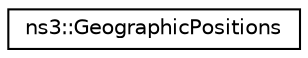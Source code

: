digraph "Graphical Class Hierarchy"
{
 // LATEX_PDF_SIZE
  edge [fontname="Helvetica",fontsize="10",labelfontname="Helvetica",labelfontsize="10"];
  node [fontname="Helvetica",fontsize="10",shape=record];
  rankdir="LR";
  Node0 [label="ns3::GeographicPositions",height=0.2,width=0.4,color="black", fillcolor="white", style="filled",URL="$classns3_1_1_geographic_positions.html",tooltip="Consists of methods dealing with Earth geographic coordinates and locations."];
}
